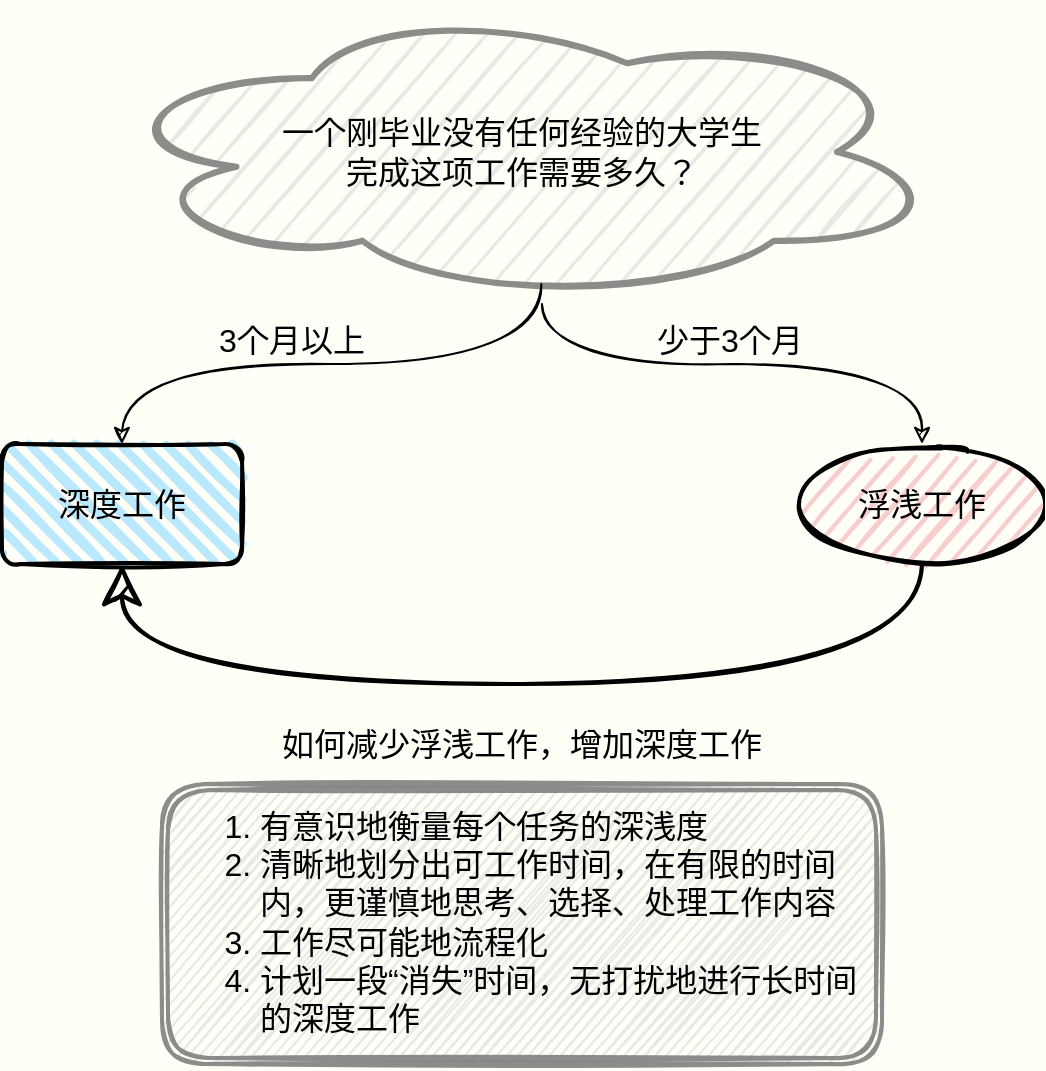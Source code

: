 <mxfile version="14.2.6" type="github">
  <diagram id="2Q7wHZQhwZNyx9bPyNay" name="第 1 页">
    <mxGraphModel dx="1426" dy="800" grid="0" gridSize="10" guides="1" tooltips="1" connect="1" arrows="1" fold="1" page="1" pageScale="1" pageWidth="827" pageHeight="1169" background="#FFFEF7" math="0" shadow="0">
      <root>
        <mxCell id="0" />
        <mxCell id="1" parent="0" />
        <mxCell id="gfLzKNmphxbWurQUzl34-3" style="edgeStyle=orthogonalEdgeStyle;orthogonalLoop=1;jettySize=auto;html=1;entryX=0.5;entryY=1;entryDx=0;entryDy=0;sketch=1;curved=1;strokeWidth=2;endArrow=classic;endFill=1;endSize=16;shadow=0;" edge="1" parent="1" source="QfFrR6SA7EDd0lu5BNjO-5" target="QfFrR6SA7EDd0lu5BNjO-6">
          <mxGeometry relative="1" as="geometry">
            <Array as="points">
              <mxPoint x="614" y="410" />
              <mxPoint x="214" y="410" />
            </Array>
          </mxGeometry>
        </mxCell>
        <mxCell id="QfFrR6SA7EDd0lu5BNjO-5" value="浮浅工作" style="ellipse;whiteSpace=wrap;html=1;strokeWidth=2;fillWeight=2;hachureGap=8;fillStyle=dots;fontSize=16;fillColor=#f8cecc;sketch=1;rounded=1;" parent="1" vertex="1">
          <mxGeometry x="554" y="290" width="120" height="60" as="geometry" />
        </mxCell>
        <mxCell id="QfFrR6SA7EDd0lu5BNjO-6" value="&lt;font style=&quot;font-size: 16px;&quot;&gt;深度工作&lt;/font&gt;" style="whiteSpace=wrap;html=1;strokeWidth=2;fillWeight=4;hachureGap=8;hachureAngle=45;shadow=0;glass=0;fontSize=16;fillColor=#BAE8FC;sketch=1;rounded=1;" parent="1" vertex="1">
          <mxGeometry x="154" y="290" width="120" height="60" as="geometry" />
        </mxCell>
        <mxCell id="QfFrR6SA7EDd0lu5BNjO-7" value="一个刚毕业没有任何经验的大学生&lt;br&gt;完成这项工作需要多久？" style="ellipse;shape=cloud;whiteSpace=wrap;html=1;shadow=0;glass=0;fontSize=16;sketch=1;rounded=1;opacity=90;strokeWidth=3;fillStyle=auto;strokeColor=#808080;fillColor=#E6E6E6;" parent="1" vertex="1">
          <mxGeometry x="204" y="70" width="420" height="148" as="geometry" />
        </mxCell>
        <mxCell id="QfFrR6SA7EDd0lu5BNjO-19" value="" style="edgeStyle=elbowEdgeStyle;elbow=vertical;endArrow=classic;html=1;fontSize=16;exitX=0.523;exitY=0.946;exitDx=0;exitDy=0;exitPerimeter=0;sketch=1;curved=1;" parent="1" source="QfFrR6SA7EDd0lu5BNjO-7" target="QfFrR6SA7EDd0lu5BNjO-6" edge="1">
          <mxGeometry width="50" height="50" relative="1" as="geometry">
            <mxPoint x="408" y="230" as="sourcePoint" />
            <mxPoint x="248" y="310" as="targetPoint" />
            <Array as="points">
              <mxPoint x="324" y="250" />
            </Array>
          </mxGeometry>
        </mxCell>
        <mxCell id="QfFrR6SA7EDd0lu5BNjO-21" value="" style="edgeStyle=elbowEdgeStyle;elbow=vertical;endArrow=classic;html=1;fontSize=16;sketch=1;curved=1;" parent="1" target="QfFrR6SA7EDd0lu5BNjO-5" edge="1">
          <mxGeometry width="50" height="50" relative="1" as="geometry">
            <mxPoint x="424" y="220" as="sourcePoint" />
            <mxPoint x="254" y="300" as="targetPoint" />
            <Array as="points">
              <mxPoint x="484" y="250" />
            </Array>
          </mxGeometry>
        </mxCell>
        <mxCell id="QfFrR6SA7EDd0lu5BNjO-22" value="3个月以上" style="text;html=1;strokeColor=none;fillColor=none;align=center;verticalAlign=middle;whiteSpace=wrap;rounded=0;shadow=0;glass=0;sketch=1;fontSize=16;fontColor=#000000;opacity=90;" parent="1" vertex="1">
          <mxGeometry x="254" y="228" width="90" height="20" as="geometry" />
        </mxCell>
        <mxCell id="QfFrR6SA7EDd0lu5BNjO-23" value="少于3个月" style="text;html=1;strokeColor=none;fillColor=none;align=center;verticalAlign=middle;whiteSpace=wrap;rounded=0;shadow=0;glass=0;sketch=1;fontSize=16;fontColor=#000000;opacity=90;" parent="1" vertex="1">
          <mxGeometry x="473" y="228" width="90" height="20" as="geometry" />
        </mxCell>
        <mxCell id="QfFrR6SA7EDd0lu5BNjO-31" value="&lt;ol&gt;&lt;li&gt;有意识地衡量每个任务的深浅度&lt;/li&gt;&lt;li&gt;清晰地划分出可工作时间，在有限的时间内，更谨慎地思考、选择、处理工作内容&lt;/li&gt;&lt;li&gt;工作尽可能地流程化&lt;/li&gt;&lt;li&gt;计划一段“消失”时间，无打扰地进行长时间的深度工作&lt;/li&gt;&lt;/ol&gt;" style="shape=ext;double=1;rounded=1;whiteSpace=wrap;html=1;shadow=0;glass=0;sketch=1;strokeColor=#808080;strokeWidth=2;fillColor=#E6E6E6;fontSize=16;fontColor=#000000;opacity=90;align=left;verticalAlign=middle;horizontal=1;spacing=6;spacingTop=0;spacingRight=2;spacingBottom=2;spacingLeft=0;" parent="1" vertex="1">
          <mxGeometry x="234" y="460" width="360" height="140" as="geometry" />
        </mxCell>
        <mxCell id="QfFrR6SA7EDd0lu5BNjO-32" value="如何减少浮浅工作，增加深度工作" style="text;html=1;strokeColor=none;fillColor=none;align=center;verticalAlign=middle;whiteSpace=wrap;rounded=0;shadow=0;glass=0;sketch=1;fontSize=16;fontColor=#000000;opacity=90;" parent="1" vertex="1">
          <mxGeometry x="279" y="430" width="270" height="20" as="geometry" />
        </mxCell>
      </root>
    </mxGraphModel>
  </diagram>
</mxfile>
